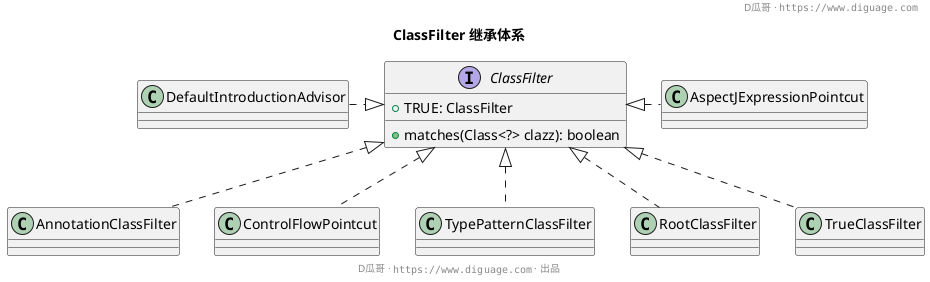@startuml
header D瓜哥 · ""https://www.diguage.com""

title **ClassFilter 继承体系**

interface ClassFilter {
    + TRUE: ClassFilter
    + matches(Class<?> clazz): boolean
}

class DefaultIntroductionAdvisor
DefaultIntroductionAdvisor .right.|> ClassFilter

class AspectJExpressionPointcut
AspectJExpressionPointcut .left.|> ClassFilter

class AnnotationClassFilter implements ClassFilter

class ControlFlowPointcut implements ClassFilter

class TypePatternClassFilter implements ClassFilter

class RootClassFilter implements ClassFilter

class TrueClassFilter implements ClassFilter


footer D瓜哥 · ""https://www.diguage.com"" · 出品
@enduml